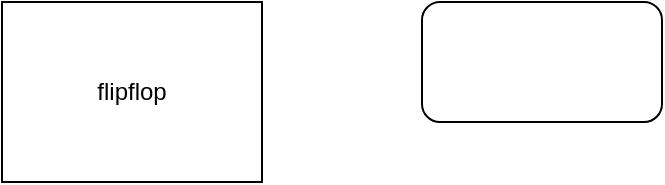 <mxfile version="20.3.0" type="device"><diagram id="ifEI15QAY26zOPiIhjja" name="페이지-1"><mxGraphModel dx="1234" dy="543" grid="1" gridSize="10" guides="1" tooltips="1" connect="1" arrows="1" fold="1" page="1" pageScale="1" pageWidth="1169" pageHeight="1654" math="0" shadow="0"><root><mxCell id="0"/><mxCell id="1" parent="0"/><mxCell id="Z_GY02rwyWK66XboeORI-1" value="flipflop" style="rounded=0;whiteSpace=wrap;html=1;" vertex="1" parent="1"><mxGeometry x="300" y="300" width="130" height="90" as="geometry"/></mxCell><mxCell id="Z_GY02rwyWK66XboeORI-2" value="" style="rounded=1;whiteSpace=wrap;html=1;" vertex="1" parent="1"><mxGeometry x="510" y="300" width="120" height="60" as="geometry"/></mxCell></root></mxGraphModel></diagram></mxfile>